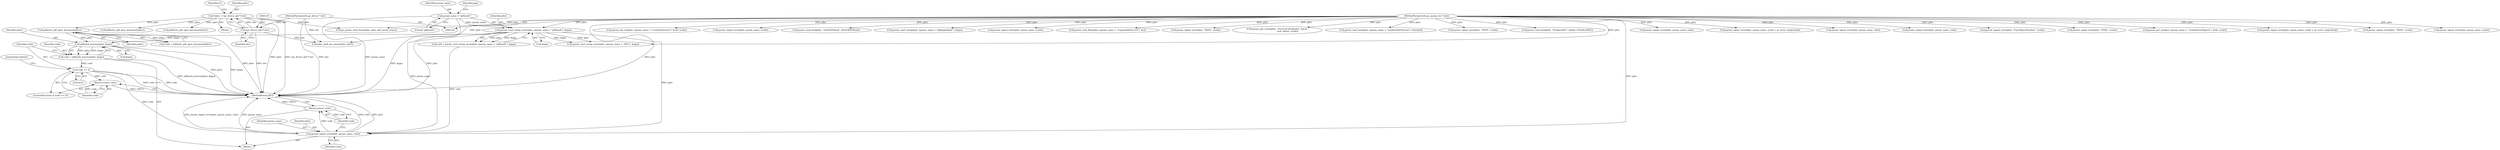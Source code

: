 digraph "0_ghostscript_c3476dde7743761a4e1d39a631716199b696b880@pointer" {
"1000185" [label="(Call,pdfmark_process(pdev, &ppa))"];
"1000175" [label="(Call,pdfwrite_pdf_open_document(pdev))"];
"1000126" [label="(Call,*pdev = (gx_device_pdf *) dev)"];
"1000128" [label="(Call,(gx_device_pdf *) dev)"];
"1000119" [label="(MethodParameterIn,gx_device * dev)"];
"1000162" [label="(Call,param_read_string_array(plist, (param_name = \"pdfmark\"), &ppa))"];
"1000121" [label="(MethodParameterIn,gs_param_list * plist)"];
"1000164" [label="(Call,param_name = \"pdfmark\")"];
"1000183" [label="(Call,code = pdfmark_process(pdev, &ppa))"];
"1000190" [label="(Call,code >= 0)"];
"1000193" [label="(Return,return code;)"];
"1000196" [label="(Call,param_signal_error(plist, param_name, code))"];
"1000200" [label="(Return,return code;)"];
"1000551" [label="(Call,gs_param_read_items(plist, pdev, pdf_param_items))"];
"1000190" [label="(Call,code >= 0)"];
"1000201" [label="(Identifier,code)"];
"1000186" [label="(Identifier,pdev)"];
"1000160" [label="(Call,code = param_read_string_array(plist, (param_name = \"pdfmark\"), &ppa))"];
"1000166" [label="(Literal,\"pdfmark\")"];
"1000184" [label="(Identifier,code)"];
"1000167" [label="(Call,&ppa)"];
"1000219" [label="(Call,pdfwrite_pdf_open_document(pdev))"];
"1000317" [label="(Call,param_read_bool(plist, (param_name = \"LockDistillerParams\"), &locked))"];
"1000133" [label="(Identifier,cl)"];
"1000193" [label="(Return,return code;)"];
"1000165" [label="(Identifier,param_name)"];
"1000206" [label="(Call,param_read_string_array(plist, (param_name = \"DSC\"), &ppa))"];
"1000794" [label="(Call,param_signal_error(plist, \"PDFX\", ecode))"];
"1000698" [label="(Call,param_read_bool(plist, \"ProduceDSC\", &pdev->ProduceDSC))"];
"1000240" [label="(Call,param_signal_error(plist, param_name, code))"];
"1000275" [label="(Call,pdfwrite_pdf_open_document(pdev))"];
"1000391" [label="(Call,param_signal_error(plist, param_name, ecode = gs_error_rangecheck))"];
"1000707" [label="(Call,param_signal_error(plist, param_name, code))"];
"1000127" [label="(Identifier,pdev)"];
"1001551" [label="(MethodReturn,RET)"];
"1000196" [label="(Call,param_signal_error(plist, param_name, code))"];
"1000171" [label="(Block,)"];
"1000199" [label="(Identifier,code)"];
"1000191" [label="(Identifier,code)"];
"1000189" [label="(ControlStructure,if (code >= 0))"];
"1000307" [label="(Call,param_signal_error(plist, param_name, code))"];
"1000647" [label="(Call,param_signal_error(plist, \"FirstObjectNumber\", ecode))"];
"1000187" [label="(Call,&ppa)"];
"1000814" [label="(Call,param_signal_error(plist, \"PDFA\", ecode))"];
"1000195" [label="(JumpTarget,default:)"];
"1000198" [label="(Identifier,param_name)"];
"1000164" [label="(Call,param_name = \"pdfmark\")"];
"1000200" [label="(Return,return code;)"];
"1000163" [label="(Identifier,plist)"];
"1000339" [label="(Call,param_put_int(plist, (param_name = \".EmbedFontObjects\"), &efo, ecode))"];
"1000959" [label="(Call,gdev_psdf_put_params(dev, plist))"];
"1000359" [label="(Call,param_signal_error(plist, param_name, ecode = gs_error_rangecheck))"];
"1000728" [label="(Call,param_signal_error(plist, \"PDFA\", ecode))"];
"1000168" [label="(Identifier,ppa)"];
"1000185" [label="(Call,pdfmark_process(pdev, &ppa))"];
"1000175" [label="(Call,pdfwrite_pdf_open_document(pdev))"];
"1000194" [label="(Identifier,code)"];
"1000176" [label="(Identifier,pdev)"];
"1000173" [label="(Call,code = pdfwrite_pdf_open_document(pdev))"];
"1000328" [label="(Call,param_signal_error(plist, param_name, ecode))"];
"1000372" [label="(Call,param_put_int(plist, (param_name = \"CoreDistVersion\"), &cdv, ecode))"];
"1000192" [label="(Literal,0)"];
"1000412" [label="(Call,param_signal_error(plist, param_name, ecode))"];
"1000197" [label="(Identifier,plist)"];
"1000121" [label="(MethodParameterIn,gs_param_list * plist)"];
"1000119" [label="(MethodParameterIn,gx_device * dev)"];
"1000563" [label="(Call,param_read_bool(plist, \"ForOPDFRead\", &ForOPDFRead))"];
"1000183" [label="(Call,code = pdfmark_process(pdev, &ppa))"];
"1000250" [label="(Call,param_read_string(plist, (param_name = \"pdfpagelabels\"), &pps))"];
"1000162" [label="(Call,param_read_string_array(plist, (param_name = \"pdfmark\"), &ppa))"];
"1000122" [label="(Block,)"];
"1000351" [label="(Call,param_signal_error(plist, param_name, ecode))"];
"1000126" [label="(Call,*pdev = (gx_device_pdf *) dev)"];
"1000400" [label="(Call,param_read_float(plist, (param_name = \"CompatibilityLevel\"), &cl))"];
"1000776" [label="(Call,param_signal_error(plist, \"PDFA\", ecode))"];
"1000660" [label="(Call,param_put_enum(plist, \"ProcessColorModel\", &pcm,\n                               pcm_names, ecode))"];
"1000130" [label="(Identifier,dev)"];
"1000128" [label="(Call,(gx_device_pdf *) dev)"];
"1000185" -> "1000183"  [label="AST: "];
"1000185" -> "1000187"  [label="CFG: "];
"1000186" -> "1000185"  [label="AST: "];
"1000187" -> "1000185"  [label="AST: "];
"1000183" -> "1000185"  [label="CFG: "];
"1000185" -> "1001551"  [label="DDG: pdev"];
"1000185" -> "1001551"  [label="DDG: &ppa"];
"1000185" -> "1000183"  [label="DDG: pdev"];
"1000185" -> "1000183"  [label="DDG: &ppa"];
"1000175" -> "1000185"  [label="DDG: pdev"];
"1000162" -> "1000185"  [label="DDG: &ppa"];
"1000175" -> "1000173"  [label="AST: "];
"1000175" -> "1000176"  [label="CFG: "];
"1000176" -> "1000175"  [label="AST: "];
"1000173" -> "1000175"  [label="CFG: "];
"1000175" -> "1001551"  [label="DDG: pdev"];
"1000175" -> "1000173"  [label="DDG: pdev"];
"1000126" -> "1000175"  [label="DDG: pdev"];
"1000126" -> "1000122"  [label="AST: "];
"1000126" -> "1000128"  [label="CFG: "];
"1000127" -> "1000126"  [label="AST: "];
"1000128" -> "1000126"  [label="AST: "];
"1000133" -> "1000126"  [label="CFG: "];
"1000126" -> "1001551"  [label="DDG: pdev"];
"1000126" -> "1001551"  [label="DDG: (gx_device_pdf *) dev"];
"1000128" -> "1000126"  [label="DDG: dev"];
"1000126" -> "1000219"  [label="DDG: pdev"];
"1000126" -> "1000275"  [label="DDG: pdev"];
"1000126" -> "1000551"  [label="DDG: pdev"];
"1000128" -> "1000130"  [label="CFG: "];
"1000129" -> "1000128"  [label="AST: "];
"1000130" -> "1000128"  [label="AST: "];
"1000128" -> "1001551"  [label="DDG: dev"];
"1000119" -> "1000128"  [label="DDG: dev"];
"1000128" -> "1000959"  [label="DDG: dev"];
"1000119" -> "1000118"  [label="AST: "];
"1000119" -> "1001551"  [label="DDG: dev"];
"1000119" -> "1000959"  [label="DDG: dev"];
"1000162" -> "1000160"  [label="AST: "];
"1000162" -> "1000167"  [label="CFG: "];
"1000163" -> "1000162"  [label="AST: "];
"1000164" -> "1000162"  [label="AST: "];
"1000167" -> "1000162"  [label="AST: "];
"1000160" -> "1000162"  [label="CFG: "];
"1000162" -> "1001551"  [label="DDG: &ppa"];
"1000162" -> "1001551"  [label="DDG: plist"];
"1000162" -> "1000160"  [label="DDG: plist"];
"1000162" -> "1000160"  [label="DDG: &ppa"];
"1000121" -> "1000162"  [label="DDG: plist"];
"1000164" -> "1000162"  [label="DDG: param_name"];
"1000162" -> "1000196"  [label="DDG: plist"];
"1000162" -> "1000206"  [label="DDG: plist"];
"1000162" -> "1000206"  [label="DDG: &ppa"];
"1000121" -> "1000118"  [label="AST: "];
"1000121" -> "1001551"  [label="DDG: plist"];
"1000121" -> "1000196"  [label="DDG: plist"];
"1000121" -> "1000206"  [label="DDG: plist"];
"1000121" -> "1000240"  [label="DDG: plist"];
"1000121" -> "1000250"  [label="DDG: plist"];
"1000121" -> "1000307"  [label="DDG: plist"];
"1000121" -> "1000317"  [label="DDG: plist"];
"1000121" -> "1000328"  [label="DDG: plist"];
"1000121" -> "1000339"  [label="DDG: plist"];
"1000121" -> "1000351"  [label="DDG: plist"];
"1000121" -> "1000359"  [label="DDG: plist"];
"1000121" -> "1000372"  [label="DDG: plist"];
"1000121" -> "1000391"  [label="DDG: plist"];
"1000121" -> "1000400"  [label="DDG: plist"];
"1000121" -> "1000412"  [label="DDG: plist"];
"1000121" -> "1000551"  [label="DDG: plist"];
"1000121" -> "1000563"  [label="DDG: plist"];
"1000121" -> "1000647"  [label="DDG: plist"];
"1000121" -> "1000660"  [label="DDG: plist"];
"1000121" -> "1000698"  [label="DDG: plist"];
"1000121" -> "1000707"  [label="DDG: plist"];
"1000121" -> "1000728"  [label="DDG: plist"];
"1000121" -> "1000776"  [label="DDG: plist"];
"1000121" -> "1000794"  [label="DDG: plist"];
"1000121" -> "1000814"  [label="DDG: plist"];
"1000121" -> "1000959"  [label="DDG: plist"];
"1000164" -> "1000166"  [label="CFG: "];
"1000165" -> "1000164"  [label="AST: "];
"1000166" -> "1000164"  [label="AST: "];
"1000168" -> "1000164"  [label="CFG: "];
"1000164" -> "1001551"  [label="DDG: param_name"];
"1000164" -> "1000196"  [label="DDG: param_name"];
"1000183" -> "1000171"  [label="AST: "];
"1000184" -> "1000183"  [label="AST: "];
"1000191" -> "1000183"  [label="CFG: "];
"1000183" -> "1001551"  [label="DDG: pdfmark_process(pdev, &ppa)"];
"1000183" -> "1000190"  [label="DDG: code"];
"1000190" -> "1000189"  [label="AST: "];
"1000190" -> "1000192"  [label="CFG: "];
"1000191" -> "1000190"  [label="AST: "];
"1000192" -> "1000190"  [label="AST: "];
"1000194" -> "1000190"  [label="CFG: "];
"1000195" -> "1000190"  [label="CFG: "];
"1000190" -> "1001551"  [label="DDG: code >= 0"];
"1000190" -> "1001551"  [label="DDG: code"];
"1000190" -> "1000193"  [label="DDG: code"];
"1000190" -> "1000196"  [label="DDG: code"];
"1000193" -> "1000189"  [label="AST: "];
"1000193" -> "1000194"  [label="CFG: "];
"1000194" -> "1000193"  [label="AST: "];
"1001551" -> "1000193"  [label="CFG: "];
"1000193" -> "1001551"  [label="DDG: <RET>"];
"1000194" -> "1000193"  [label="DDG: code"];
"1000196" -> "1000171"  [label="AST: "];
"1000196" -> "1000199"  [label="CFG: "];
"1000197" -> "1000196"  [label="AST: "];
"1000198" -> "1000196"  [label="AST: "];
"1000199" -> "1000196"  [label="AST: "];
"1000201" -> "1000196"  [label="CFG: "];
"1000196" -> "1001551"  [label="DDG: code"];
"1000196" -> "1001551"  [label="DDG: plist"];
"1000196" -> "1001551"  [label="DDG: param_signal_error(plist, param_name, code)"];
"1000196" -> "1001551"  [label="DDG: param_name"];
"1000160" -> "1000196"  [label="DDG: code"];
"1000196" -> "1000200"  [label="DDG: code"];
"1000200" -> "1000171"  [label="AST: "];
"1000200" -> "1000201"  [label="CFG: "];
"1000201" -> "1000200"  [label="AST: "];
"1001551" -> "1000200"  [label="CFG: "];
"1000200" -> "1001551"  [label="DDG: <RET>"];
"1000201" -> "1000200"  [label="DDG: code"];
}

